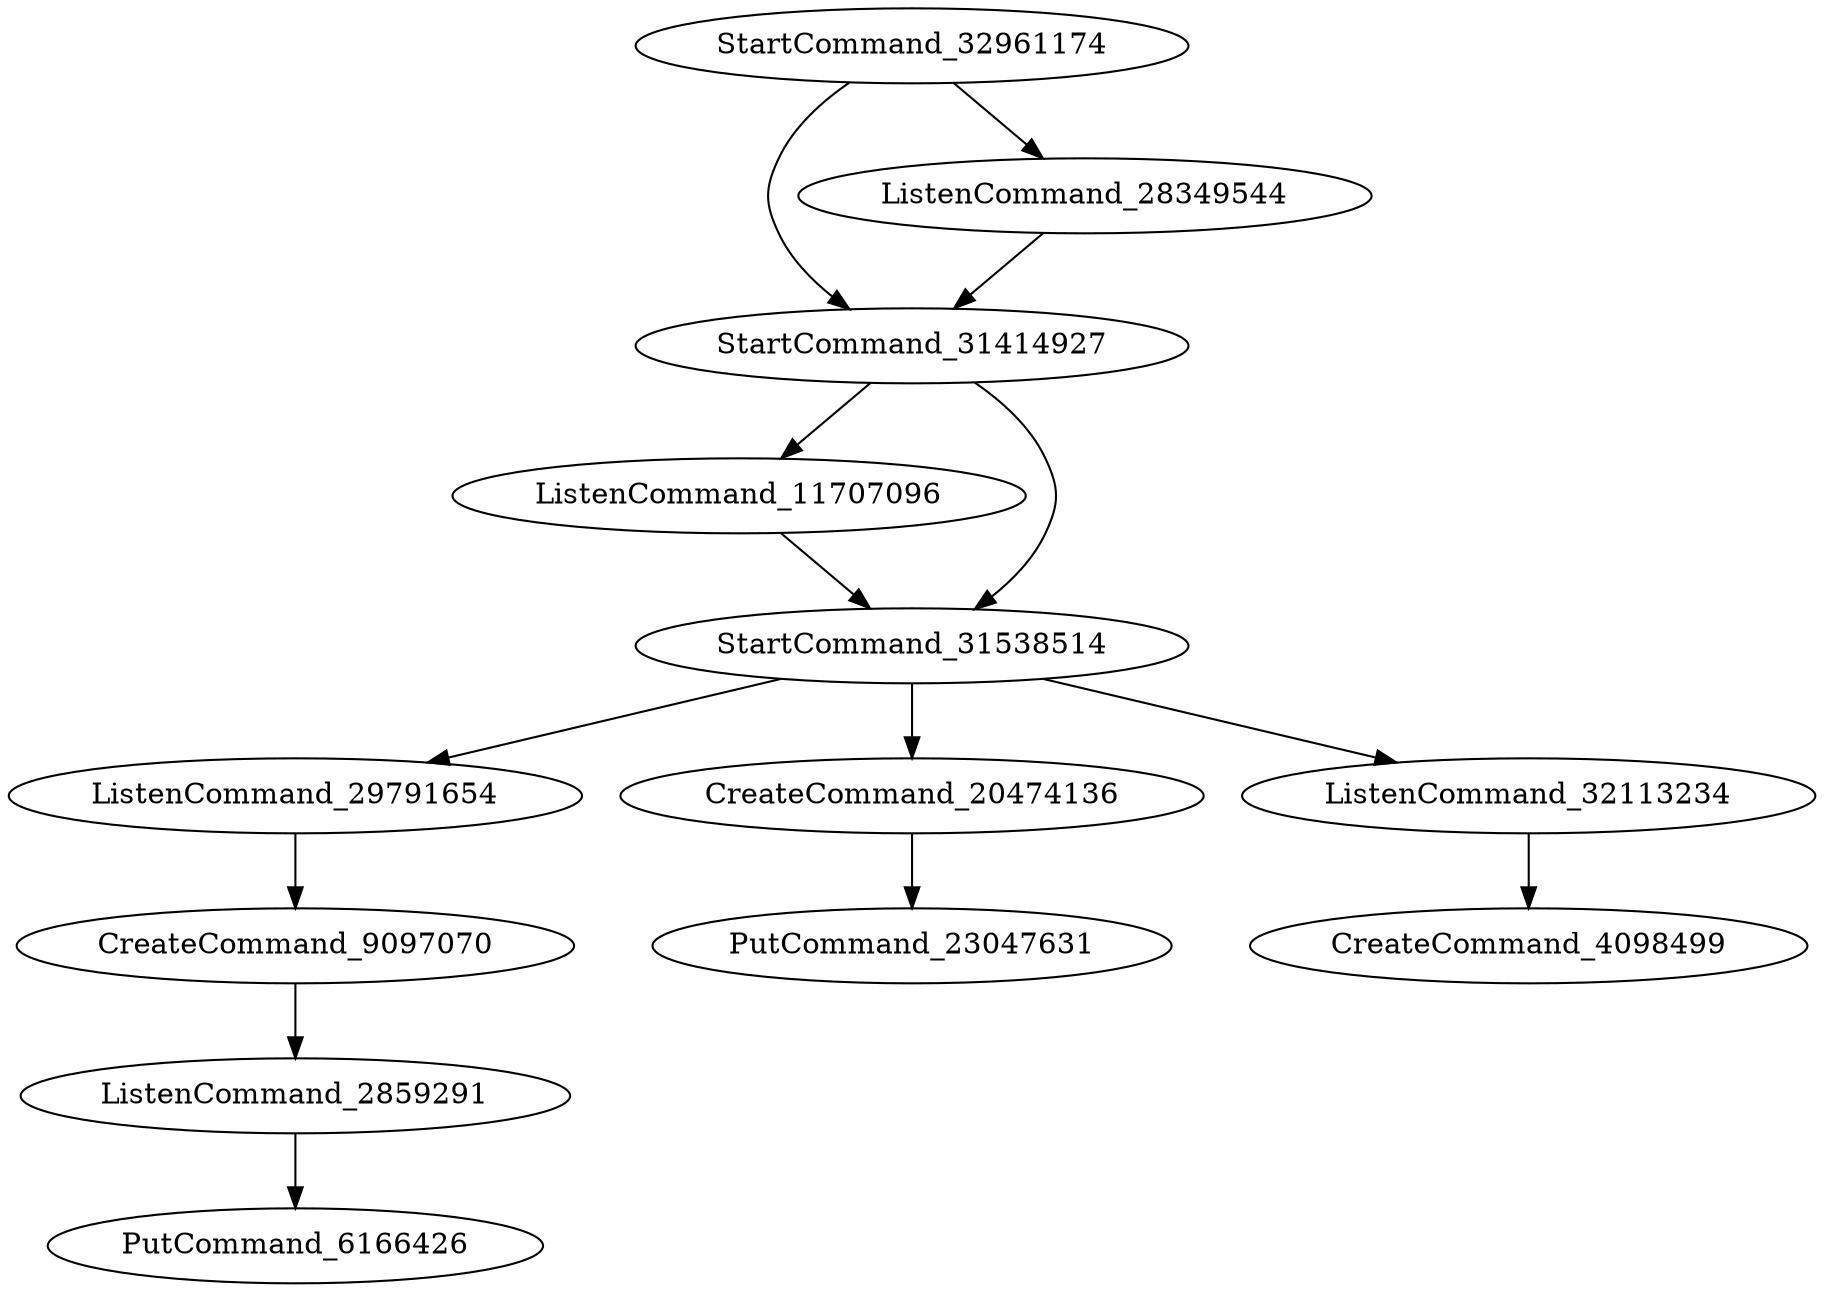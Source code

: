digraph commands {
  CreateCommand_9097070;
  CreateCommand_4098499;
  ListenCommand_11707096;
  ListenCommand_29791654;
  CreateCommand_20474136;
  StartCommand_31414927;
  StartCommand_31538514;
  PutCommand_6166426;
  ListenCommand_28349544;
  PutCommand_23047631;
  StartCommand_32961174;
  ListenCommand_32113234;
  ListenCommand_2859291;
  StartCommand_31414927 -> ListenCommand_11707096;
  StartCommand_31538514 -> CreateCommand_20474136;
  StartCommand_32961174 -> ListenCommand_28349544;
  ListenCommand_32113234 -> CreateCommand_4098499;
  ListenCommand_29791654 -> CreateCommand_9097070;
  StartCommand_31414927 -> StartCommand_31538514;
  CreateCommand_9097070 -> ListenCommand_2859291;
  StartCommand_31538514 -> ListenCommand_32113234;
  ListenCommand_2859291 -> PutCommand_6166426;
  ListenCommand_11707096 -> StartCommand_31538514;
  StartCommand_32961174 -> StartCommand_31414927;
  ListenCommand_28349544 -> StartCommand_31414927;
  CreateCommand_20474136 -> PutCommand_23047631;
  StartCommand_31538514 -> ListenCommand_29791654;
}